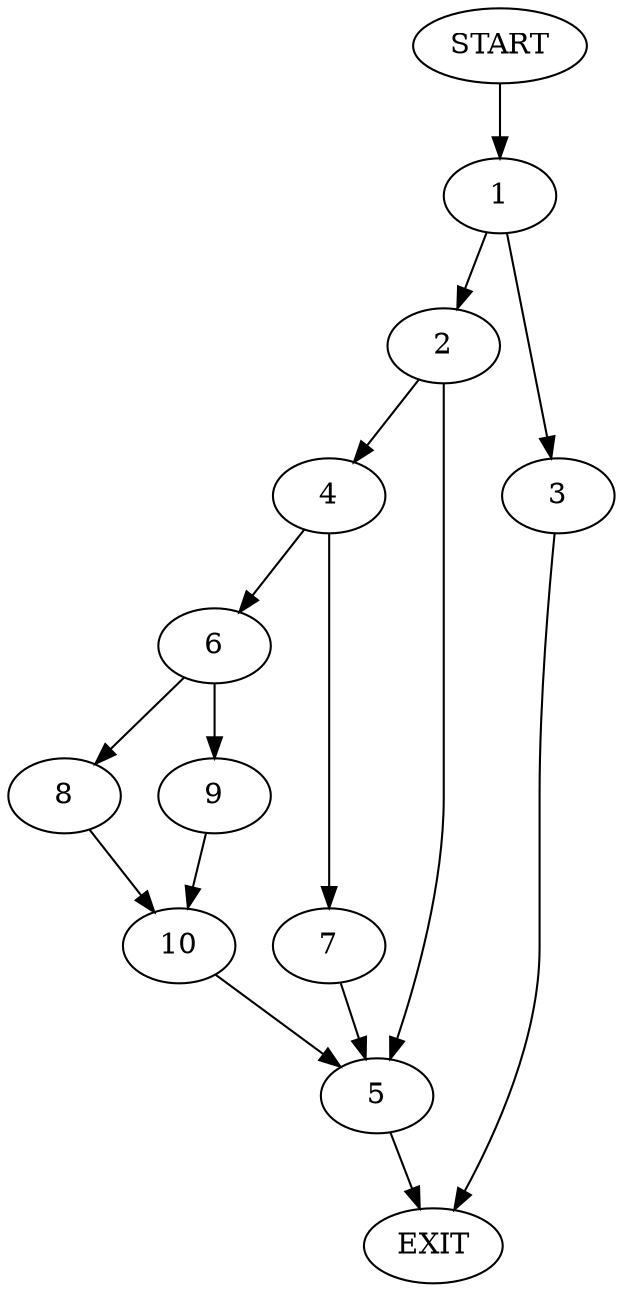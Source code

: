 digraph {
0 [label="START"]
11 [label="EXIT"]
0 -> 1
1 -> 2
1 -> 3
2 -> 4
2 -> 5
3 -> 11
5 -> 11
4 -> 6
4 -> 7
6 -> 8
6 -> 9
7 -> 5
9 -> 10
8 -> 10
10 -> 5
}
